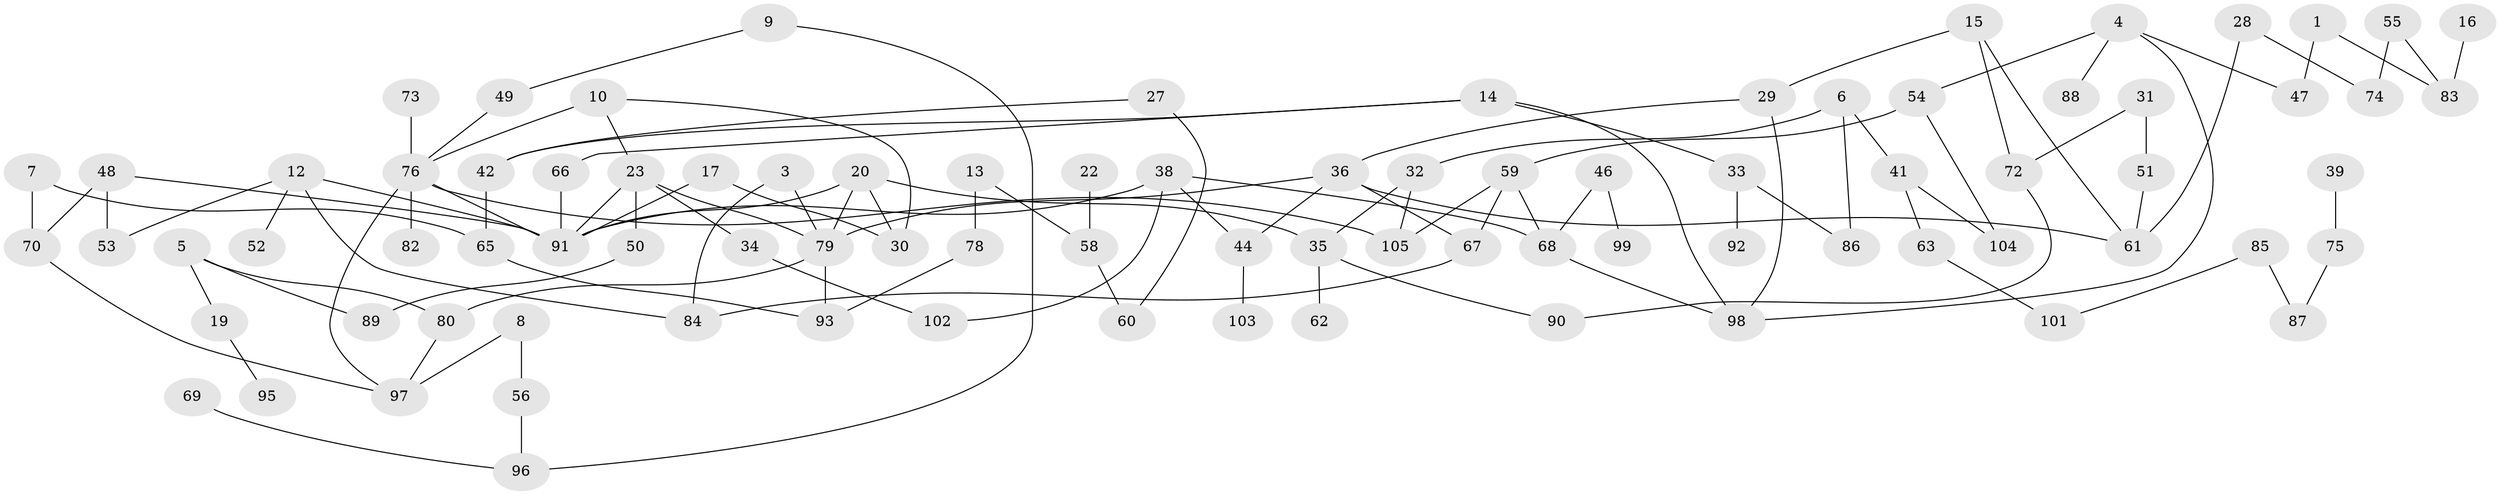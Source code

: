// original degree distribution, {3: 0.19463087248322147, 2: 0.348993288590604, 1: 0.2080536912751678, 5: 0.013422818791946308, 0: 0.10067114093959731, 4: 0.11409395973154363, 8: 0.006711409395973154, 6: 0.013422818791946308}
// Generated by graph-tools (version 1.1) at 2025/35/03/04/25 23:35:56]
// undirected, 87 vertices, 114 edges
graph export_dot {
  node [color=gray90,style=filled];
  1;
  3;
  4;
  5;
  6;
  7;
  8;
  9;
  10;
  12;
  13;
  14;
  15;
  16;
  17;
  19;
  20;
  22;
  23;
  27;
  28;
  29;
  30;
  31;
  32;
  33;
  34;
  35;
  36;
  38;
  39;
  41;
  42;
  44;
  46;
  47;
  48;
  49;
  50;
  51;
  52;
  53;
  54;
  55;
  56;
  58;
  59;
  60;
  61;
  62;
  63;
  65;
  66;
  67;
  68;
  69;
  70;
  72;
  73;
  74;
  75;
  76;
  78;
  79;
  80;
  82;
  83;
  84;
  85;
  86;
  87;
  88;
  89;
  90;
  91;
  92;
  93;
  95;
  96;
  97;
  98;
  99;
  101;
  102;
  103;
  104;
  105;
  1 -- 47 [weight=1.0];
  1 -- 83 [weight=1.0];
  3 -- 79 [weight=1.0];
  3 -- 84 [weight=1.0];
  4 -- 47 [weight=1.0];
  4 -- 54 [weight=1.0];
  4 -- 88 [weight=1.0];
  4 -- 98 [weight=1.0];
  5 -- 19 [weight=1.0];
  5 -- 80 [weight=1.0];
  5 -- 89 [weight=1.0];
  6 -- 32 [weight=1.0];
  6 -- 41 [weight=1.0];
  6 -- 86 [weight=1.0];
  7 -- 65 [weight=1.0];
  7 -- 70 [weight=1.0];
  8 -- 56 [weight=1.0];
  8 -- 97 [weight=1.0];
  9 -- 49 [weight=1.0];
  9 -- 96 [weight=1.0];
  10 -- 23 [weight=1.0];
  10 -- 30 [weight=1.0];
  10 -- 76 [weight=2.0];
  12 -- 52 [weight=1.0];
  12 -- 53 [weight=1.0];
  12 -- 84 [weight=1.0];
  12 -- 91 [weight=1.0];
  13 -- 58 [weight=1.0];
  13 -- 78 [weight=1.0];
  14 -- 33 [weight=1.0];
  14 -- 42 [weight=1.0];
  14 -- 66 [weight=1.0];
  14 -- 98 [weight=1.0];
  15 -- 29 [weight=1.0];
  15 -- 61 [weight=1.0];
  15 -- 72 [weight=1.0];
  16 -- 83 [weight=1.0];
  17 -- 30 [weight=2.0];
  17 -- 91 [weight=1.0];
  19 -- 95 [weight=1.0];
  20 -- 30 [weight=1.0];
  20 -- 35 [weight=1.0];
  20 -- 79 [weight=1.0];
  20 -- 91 [weight=1.0];
  22 -- 58 [weight=1.0];
  23 -- 34 [weight=1.0];
  23 -- 50 [weight=1.0];
  23 -- 79 [weight=1.0];
  23 -- 91 [weight=1.0];
  27 -- 42 [weight=1.0];
  27 -- 60 [weight=1.0];
  28 -- 61 [weight=1.0];
  28 -- 74 [weight=1.0];
  29 -- 36 [weight=1.0];
  29 -- 98 [weight=1.0];
  31 -- 51 [weight=1.0];
  31 -- 72 [weight=1.0];
  32 -- 35 [weight=1.0];
  32 -- 105 [weight=1.0];
  33 -- 86 [weight=1.0];
  33 -- 92 [weight=1.0];
  34 -- 102 [weight=1.0];
  35 -- 62 [weight=1.0];
  35 -- 90 [weight=1.0];
  36 -- 44 [weight=1.0];
  36 -- 61 [weight=1.0];
  36 -- 67 [weight=1.0];
  36 -- 79 [weight=1.0];
  38 -- 44 [weight=1.0];
  38 -- 68 [weight=1.0];
  38 -- 91 [weight=1.0];
  38 -- 102 [weight=1.0];
  39 -- 75 [weight=1.0];
  41 -- 63 [weight=1.0];
  41 -- 104 [weight=1.0];
  42 -- 65 [weight=1.0];
  44 -- 103 [weight=1.0];
  46 -- 68 [weight=1.0];
  46 -- 99 [weight=1.0];
  48 -- 53 [weight=1.0];
  48 -- 70 [weight=1.0];
  48 -- 91 [weight=1.0];
  49 -- 76 [weight=1.0];
  50 -- 89 [weight=1.0];
  51 -- 61 [weight=1.0];
  54 -- 59 [weight=1.0];
  54 -- 104 [weight=1.0];
  55 -- 74 [weight=1.0];
  55 -- 83 [weight=1.0];
  56 -- 96 [weight=1.0];
  58 -- 60 [weight=1.0];
  59 -- 67 [weight=1.0];
  59 -- 68 [weight=1.0];
  59 -- 105 [weight=1.0];
  63 -- 101 [weight=1.0];
  65 -- 93 [weight=1.0];
  66 -- 91 [weight=1.0];
  67 -- 84 [weight=1.0];
  68 -- 98 [weight=1.0];
  69 -- 96 [weight=1.0];
  70 -- 97 [weight=1.0];
  72 -- 90 [weight=1.0];
  73 -- 76 [weight=1.0];
  75 -- 87 [weight=1.0];
  76 -- 82 [weight=1.0];
  76 -- 91 [weight=1.0];
  76 -- 97 [weight=1.0];
  76 -- 105 [weight=1.0];
  78 -- 93 [weight=1.0];
  79 -- 80 [weight=1.0];
  79 -- 93 [weight=1.0];
  80 -- 97 [weight=1.0];
  85 -- 87 [weight=1.0];
  85 -- 101 [weight=1.0];
}
